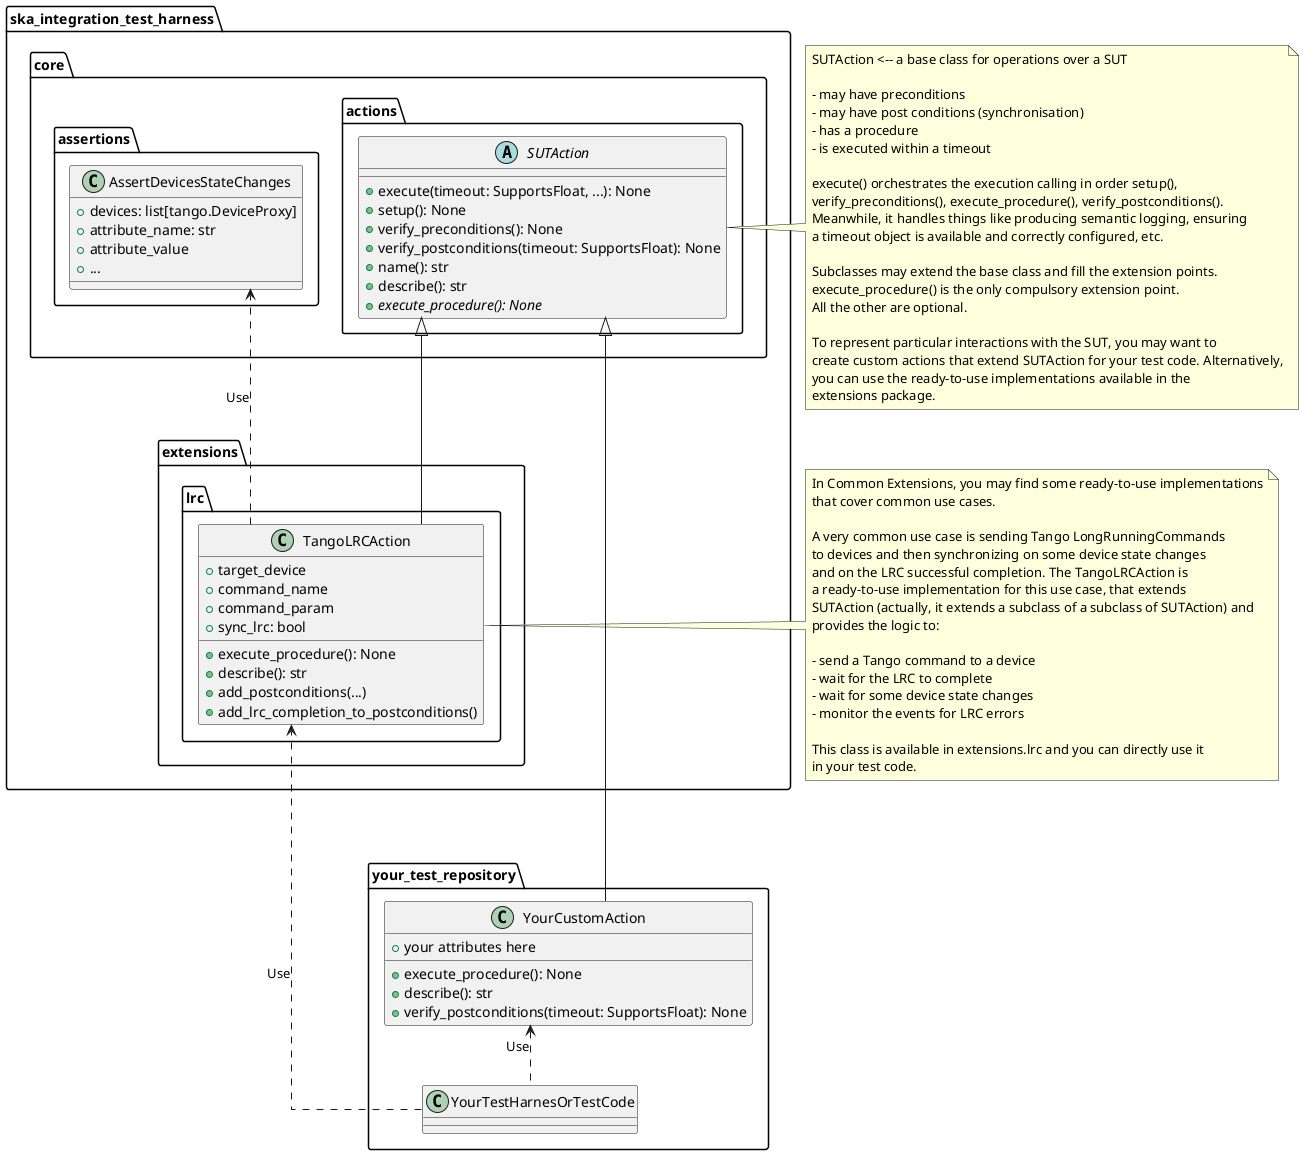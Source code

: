 @startuml
skinparam linetype ortho

namespace ska_integration_test_harness.core.actions {
    abstract class SUTAction {
        + execute(timeout: SupportsFloat, ...): None
        + setup(): None
        + verify_preconditions(): None
        + verify_postconditions(timeout: SupportsFloat): None
        + name(): str
        + describe(): str
        + {abstract} execute_procedure(): None
    }
}

namespace ska_integration_test_harness.extensions.lrc {
    class TangoLRCAction {
        + target_device
        + command_name
        + command_param
        + sync_lrc: bool
        + execute_procedure(): None
        + describe(): str
        + add_postconditions(...)
        + add_lrc_completion_to_postconditions()
    }
}

namespace ska_integration_test_harness.core.assertions {
    class AssertDevicesStateChanges {
        + devices: list[tango.DeviceProxy]
        + attribute_name: str
        + attribute_value
        + ...
    }
}

namespace your_test_repository {

    class YourCustomAction {
        + your attributes here
        + execute_procedure(): None
        + describe(): str
        + verify_postconditions(timeout: SupportsFloat): None
    }

    class YourTestHarnesOrTestCode {
    }
}



YourCustomAction --up--|> SUTAction
TangoLRCAction -up-|> SUTAction
YourTestHarnesOrTestCode .up.> YourCustomAction : Use
YourTestHarnesOrTestCode ..> TangoLRCAction : Use
TangoLRCAction ..> AssertDevicesStateChanges : Use

note right of SUTAction
SUTAction <-- a base class for operations over a SUT

- may have preconditions
- may have post conditions (synchronisation)
- has a procedure
- is executed within a timeout

execute() orchestrates the execution calling in order setup(), 
verify_preconditions(), execute_procedure(), verify_postconditions().
Meanwhile, it handles things like producing semantic logging, ensuring 
a timeout object is available and correctly configured, etc.

Subclasses may extend the base class and fill the extension points.
execute_procedure() is the only compulsory extension point. 
All the other are optional.

To represent particular interactions with the SUT, you may want to
create custom actions that extend SUTAction for your test code. Alternatively,
you can use the ready-to-use implementations available in the
extensions package.
end note

note right of TangoLRCAction
In Common Extensions, you may find some ready-to-use implementations
that cover common use cases.

A very common use case is sending Tango LongRunningCommands 
to devices and then synchronizing on some device state changes 
and on the LRC successful completion. The TangoLRCAction is
a ready-to-use implementation for this use case, that extends
SUTAction (actually, it extends a subclass of a subclass of SUTAction) and
provides the logic to:

- send a Tango command to a device
- wait for the LRC to complete
- wait for some device state changes
- monitor the events for LRC errors

This class is available in extensions.lrc and you can directly use it
in your test code.
end note
@enduml
